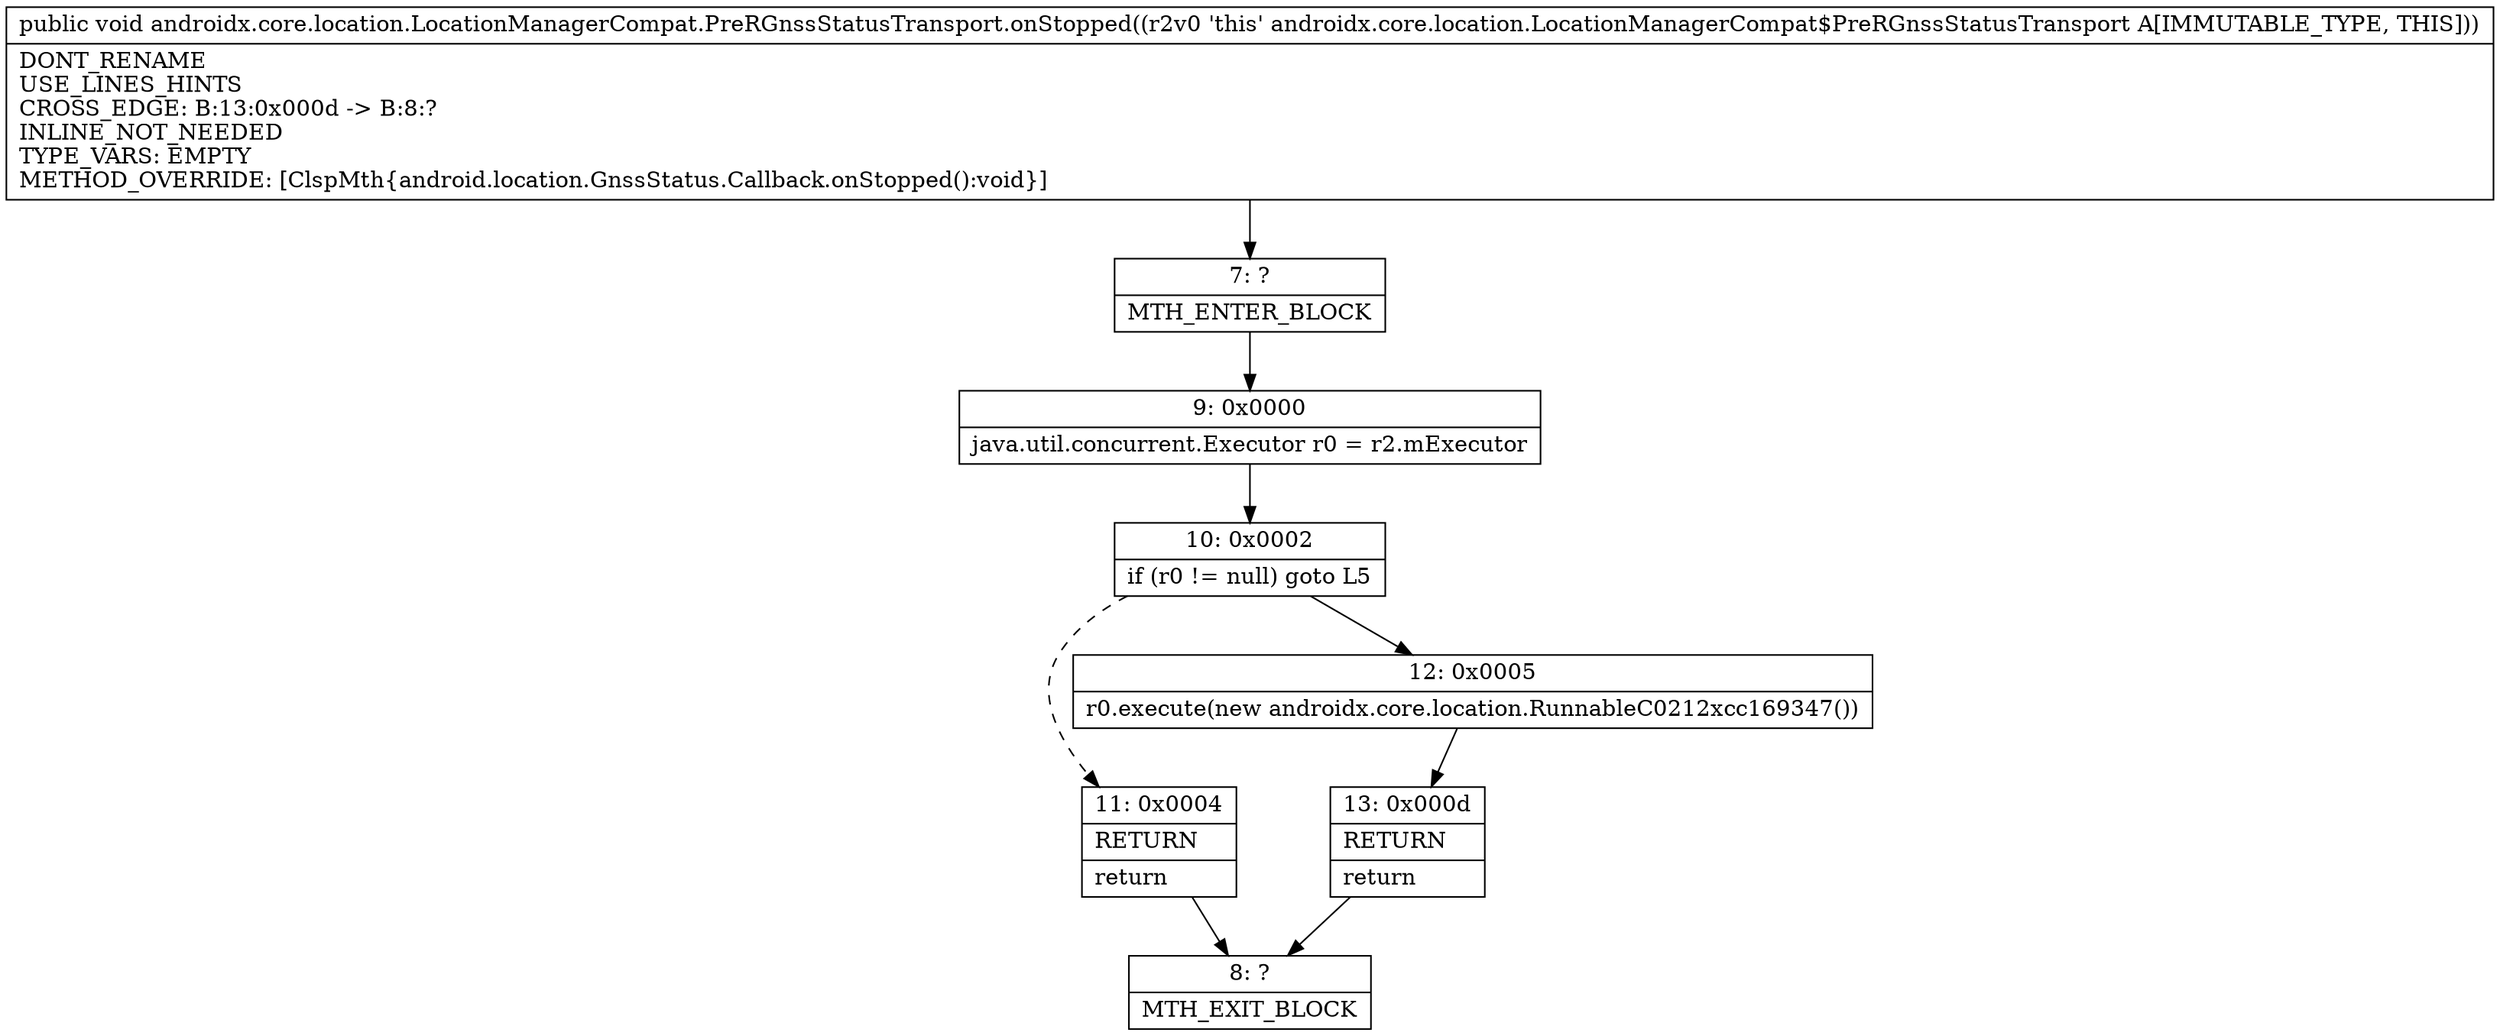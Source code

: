 digraph "CFG forandroidx.core.location.LocationManagerCompat.PreRGnssStatusTransport.onStopped()V" {
Node_7 [shape=record,label="{7\:\ ?|MTH_ENTER_BLOCK\l}"];
Node_9 [shape=record,label="{9\:\ 0x0000|java.util.concurrent.Executor r0 = r2.mExecutor\l}"];
Node_10 [shape=record,label="{10\:\ 0x0002|if (r0 != null) goto L5\l}"];
Node_11 [shape=record,label="{11\:\ 0x0004|RETURN\l|return\l}"];
Node_8 [shape=record,label="{8\:\ ?|MTH_EXIT_BLOCK\l}"];
Node_12 [shape=record,label="{12\:\ 0x0005|r0.execute(new androidx.core.location.RunnableC0212xcc169347())\l}"];
Node_13 [shape=record,label="{13\:\ 0x000d|RETURN\l|return\l}"];
MethodNode[shape=record,label="{public void androidx.core.location.LocationManagerCompat.PreRGnssStatusTransport.onStopped((r2v0 'this' androidx.core.location.LocationManagerCompat$PreRGnssStatusTransport A[IMMUTABLE_TYPE, THIS]))  | DONT_RENAME\lUSE_LINES_HINTS\lCROSS_EDGE: B:13:0x000d \-\> B:8:?\lINLINE_NOT_NEEDED\lTYPE_VARS: EMPTY\lMETHOD_OVERRIDE: [ClspMth\{android.location.GnssStatus.Callback.onStopped():void\}]\l}"];
MethodNode -> Node_7;Node_7 -> Node_9;
Node_9 -> Node_10;
Node_10 -> Node_11[style=dashed];
Node_10 -> Node_12;
Node_11 -> Node_8;
Node_12 -> Node_13;
Node_13 -> Node_8;
}

